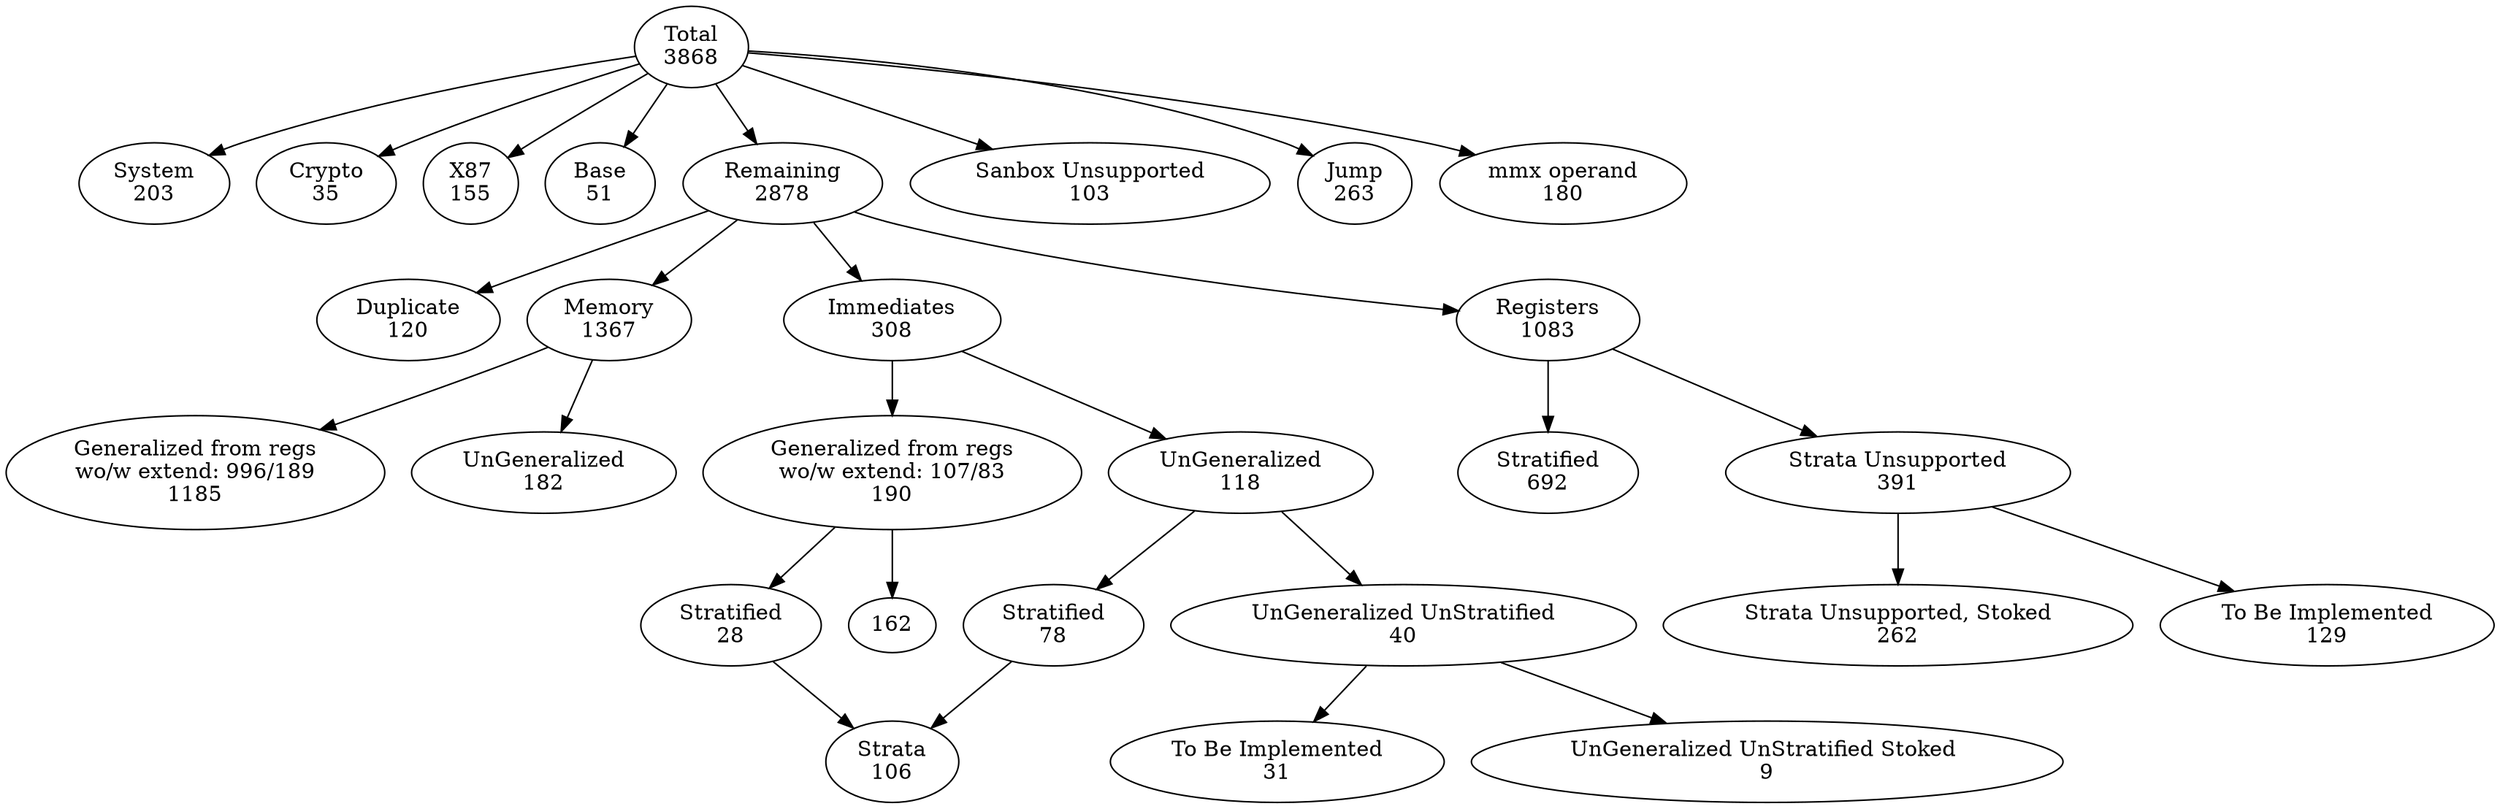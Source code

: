 // dot -Tps imm_stats.dot -o imm_stats.ps
digraph graphname {
    
      
  T [label="Total\n3868"]
    SYS      [label="System\n203"] 
    CRYPTO      [label="Crypto\n35"] 
    X87      [label="X87\n155"] 
    BASE      [label="Base\n51"] 
    REM        [label="Remaining\n2878"]
    US      [label="Sanbox Unsupported\n103"] 
    JMP      [label="Jump\n263"] 
    MMX      [label="mmx operand\n180"] 
  
  T -> SYS  
  T -> CRYPTO  
  T -> X87  
  T -> US  
  T -> BASE  
  T -> REM
  T -> JMP  
  T -> MMX  

  {rank = same; T; }
  {rank = same; SYS; CRYPTO; X87; US; JMP; MMX;  }
  {rank = same; REM, BASE}

  /***************************************************/
  // Remaining

  DUP      [label="Duplicate\n120"] 
  MEM      [label="Memory\n1367"] 
  IMMS [label="Immediates\n308"]
  REGS [label="Registers\n1083"]

  REM -> DUP
  REM -> MEM
  REM -> IMMS
  REM -> REGS
  {rank = same; DUP; MEM; IMMS; REGS;}

  /***************************************************/
  // Registers
  REGS_STRATA [label="Stratified\n692"] 
  REGS_UNSTRATA [label="Strata Unsupported\n391"] 
  REGS_UNSTRATA_STOKED [label="Strata Unsupported, Stoked\n262"] 
  REGS_TBI [label="To Be Implemented\n129"]

  REGS -> REGS_STRATA
  REGS -> REGS_UNSTRATA
  REGS_UNSTRATA -> REGS_UNSTRATA_STOKED
  REGS_UNSTRATA -> REGS_TBI

  {rank = same; REGS_STRATA; REGS_UNSTRATA; }
  {rank = same; REGS_UNSTRATA_STOKED; REGS_TBI; }

  /***************************************************/
  // Memory
  MEM_G [label="Generalized from regs\nwo/w extend: 996/189\n1185"]
  MEM_UG [label="UnGeneralized\n182"]

  MEM -> MEM_G
  MEM -> MEM_UG

  {rank = same; MEM_UG; MEM_G; }

  /***************************************************/
  // Immediates
  G [label="Generalized from regs\nwo/w extend: 107/83\n190"] 
  UG [label="UnGeneralized\n118"] 
  S1 [label="Stratified\n28"] 
  S2 [label="Stratified\n78"] 
  S [label="Strata\n106"] 
  TBI [label="To Be Implemented\n31"]
  UGUS [label="UnGeneralized UnStratified\n40"]
  UGUSS [label="UnGeneralized UnStratified Stoked \n9"]

  IMMS -> G
  IMMS -> UG

  G -> S1 -> S
  G -> 162
  UG -> S2 -> S
  UG -> UGUS -> UGUSS
  UGUS -> TBI

  {rank = same; IMMS; }
  {rank = same; G; UG; }
  {rank = same; S1; S2; UGUS }
  {rank = same; S; TBI  }





 }

